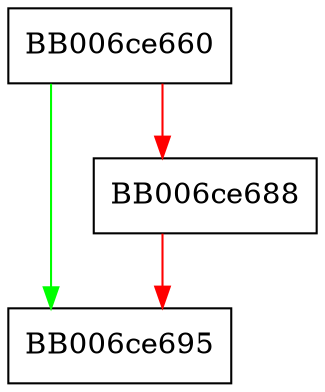 digraph eckem_newctx {
  node [shape="box"];
  graph [splines=ortho];
  BB006ce660 -> BB006ce695 [color="green"];
  BB006ce660 -> BB006ce688 [color="red"];
  BB006ce688 -> BB006ce695 [color="red"];
}